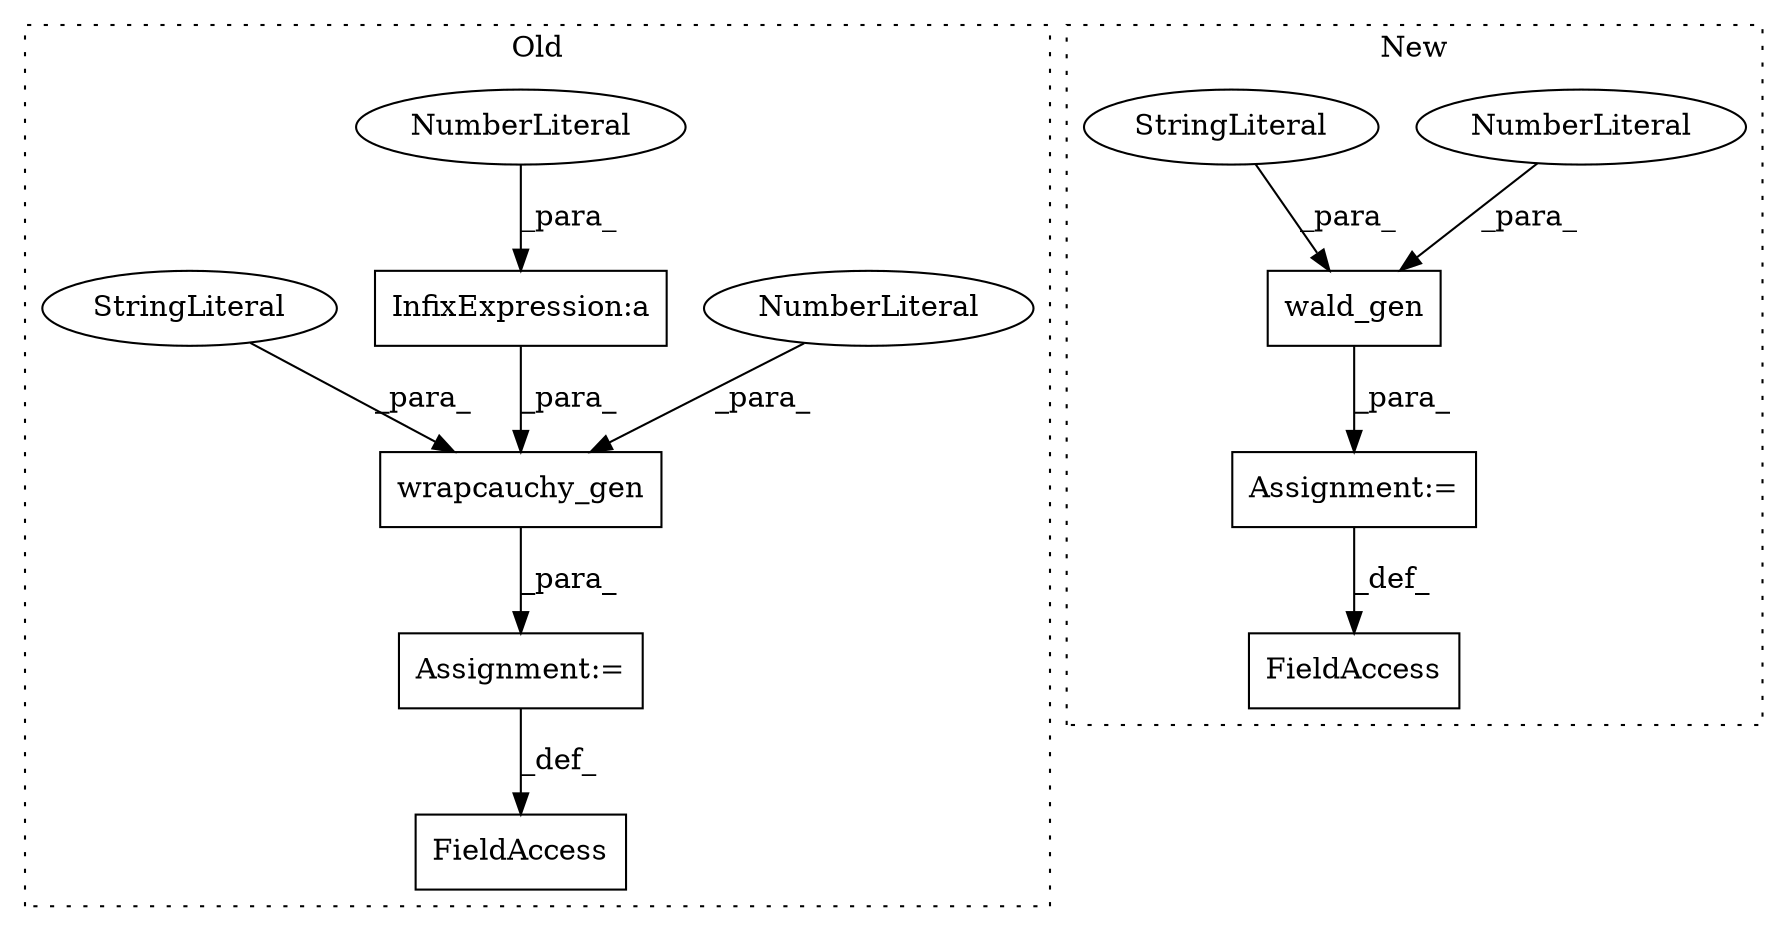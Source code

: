 digraph G {
subgraph cluster0 {
1 [label="wrapcauchy_gen" a="32" s="105309,105347" l="15,1" shape="box"];
3 [label="InfixExpression:a" a="27" s="105329" l="3" shape="box"];
4 [label="NumberLiteral" a="34" s="105324" l="3" shape="ellipse"];
5 [label="NumberLiteral" a="34" s="105328" l="1" shape="ellipse"];
7 [label="FieldAccess" a="22" s="105298" l="10" shape="box"];
9 [label="StringLiteral" a="45" s="105335" l="12" shape="ellipse"];
10 [label="Assignment:=" a="7" s="105308" l="1" shape="box"];
label = "Old";
style="dotted";
}
subgraph cluster1 {
2 [label="wald_gen" a="32" s="105030,105049" l="9,1" shape="box"];
6 [label="NumberLiteral" a="34" s="105039" l="3" shape="ellipse"];
8 [label="FieldAccess" a="22" s="105025" l="4" shape="box"];
11 [label="Assignment:=" a="7" s="105029" l="1" shape="box"];
12 [label="StringLiteral" a="45" s="105043" l="6" shape="ellipse"];
label = "New";
style="dotted";
}
1 -> 10 [label="_para_"];
2 -> 11 [label="_para_"];
3 -> 1 [label="_para_"];
4 -> 1 [label="_para_"];
5 -> 3 [label="_para_"];
6 -> 2 [label="_para_"];
9 -> 1 [label="_para_"];
10 -> 7 [label="_def_"];
11 -> 8 [label="_def_"];
12 -> 2 [label="_para_"];
}